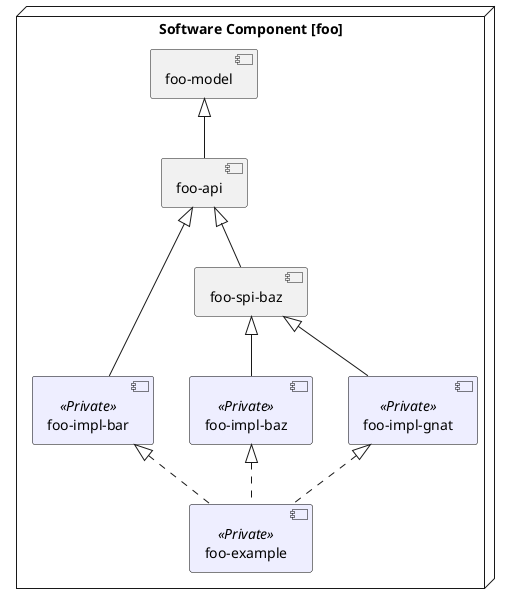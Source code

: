 @startuml

skinparam component {
  BackgroundColor<<Private>> #EEEEFF
  BorderColor<<Private>> black
}

node "Software Component [foo]" {

    component "foo-impl-bar"<<Private>>
    component "foo-impl-baz"<<Private>>
    component "foo-impl-gnat"<<Private>>
    component "foo-example"<<Private>>

    [foo-model] <|-- [foo-api]
    [foo-api] <|--- [foo-impl-bar]
    [foo-api] <|-- [foo-spi-baz]
    [foo-spi-baz] <|-- [foo-impl-baz]
    [foo-spi-baz] <|-- [foo-impl-gnat]

    [foo-impl-bar] <|.. [foo-example]
    [foo-impl-baz] <|.. [foo-example]
    [foo-impl-gnat] <|.. [foo-example]
}

@enduml